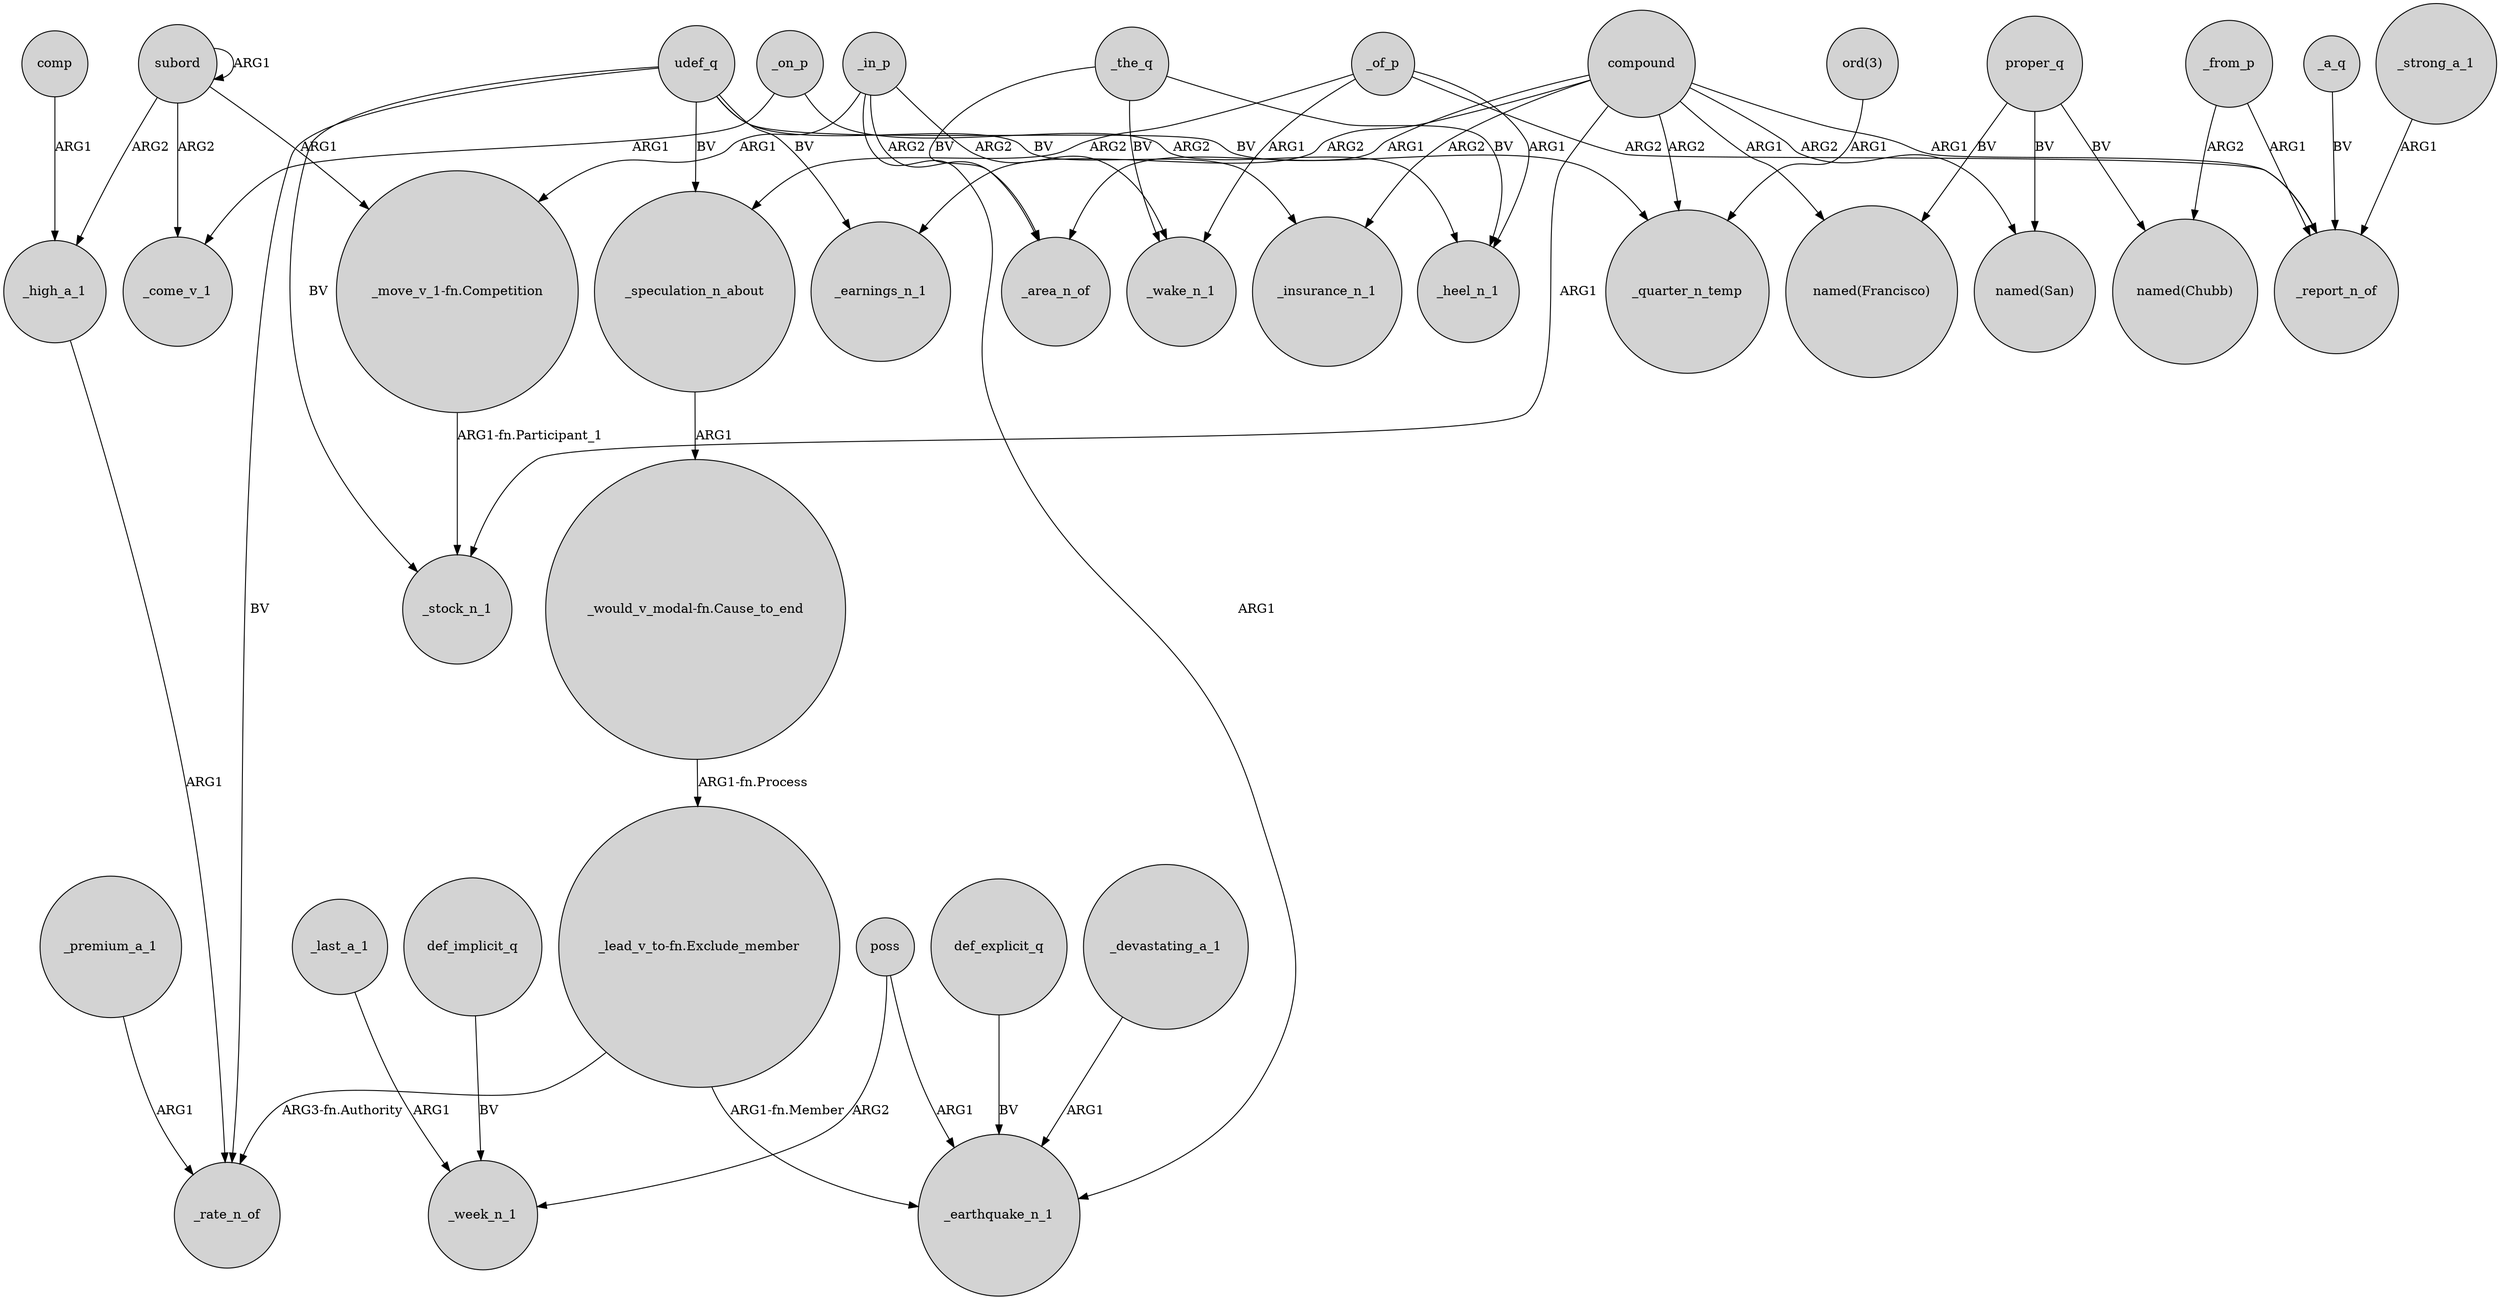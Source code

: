 digraph {
	node [shape=circle style=filled]
	subord -> "_move_v_1-fn.Competition" [label=ARG1]
	_high_a_1 -> _rate_n_of [label=ARG1]
	udef_q -> _insurance_n_1 [label=BV]
	"_lead_v_to-fn.Exclude_member" -> _earthquake_n_1 [label="ARG1-fn.Member"]
	"ord(3)" -> _quarter_n_temp [label=ARG1]
	subord -> _come_v_1 [label=ARG2]
	poss -> _week_n_1 [label=ARG2]
	_the_q -> _area_n_of [label=BV]
	udef_q -> _speculation_n_about [label=BV]
	_in_p -> "_move_v_1-fn.Competition" [label=ARG1]
	"_move_v_1-fn.Competition" -> _stock_n_1 [label="ARG1-fn.Participant_1"]
	subord -> subord [label=ARG1]
	udef_q -> _rate_n_of [label=BV]
	_from_p -> _report_n_of [label=ARG1]
	_from_p -> "named(Chubb)" [label=ARG2]
	compound -> _stock_n_1 [label=ARG1]
	_in_p -> _area_n_of [label=ARG2]
	compound -> _earnings_n_1 [label=ARG2]
	_on_p -> _come_v_1 [label=ARG1]
	compound -> _area_n_of [label=ARG1]
	udef_q -> _stock_n_1 [label=BV]
	_a_q -> _report_n_of [label=BV]
	compound -> _quarter_n_temp [label=ARG2]
	udef_q -> _earnings_n_1 [label=BV]
	"_would_v_modal-fn.Cause_to_end" -> "_lead_v_to-fn.Exclude_member" [label="ARG1-fn.Process"]
	subord -> _high_a_1 [label=ARG2]
	comp -> _high_a_1 [label=ARG1]
	_last_a_1 -> _week_n_1 [label=ARG1]
	_of_p -> _wake_n_1 [label=ARG1]
	"_lead_v_to-fn.Exclude_member" -> _rate_n_of [label="ARG3-fn.Authority"]
	poss -> _earthquake_n_1 [label=ARG1]
	def_implicit_q -> _week_n_1 [label=BV]
	_premium_a_1 -> _rate_n_of [label=ARG1]
	compound -> "named(Francisco)" [label=ARG1]
	_in_p -> _wake_n_1 [label=ARG2]
	compound -> _insurance_n_1 [label=ARG2]
	_of_p -> _report_n_of [label=ARG2]
	proper_q -> "named(Chubb)" [label=BV]
	compound -> "named(San)" [label=ARG2]
	_on_p -> _heel_n_1 [label=ARG2]
	_the_q -> _wake_n_1 [label=BV]
	_of_p -> _speculation_n_about [label=ARG2]
	udef_q -> _quarter_n_temp [label=BV]
	def_explicit_q -> _earthquake_n_1 [label=BV]
	proper_q -> "named(San)" [label=BV]
	compound -> _report_n_of [label=ARG1]
	_the_q -> _heel_n_1 [label=BV]
	_strong_a_1 -> _report_n_of [label=ARG1]
	proper_q -> "named(Francisco)" [label=BV]
	_speculation_n_about -> "_would_v_modal-fn.Cause_to_end" [label=ARG1]
	_in_p -> _earthquake_n_1 [label=ARG1]
	_of_p -> _heel_n_1 [label=ARG1]
	_devastating_a_1 -> _earthquake_n_1 [label=ARG1]
}

